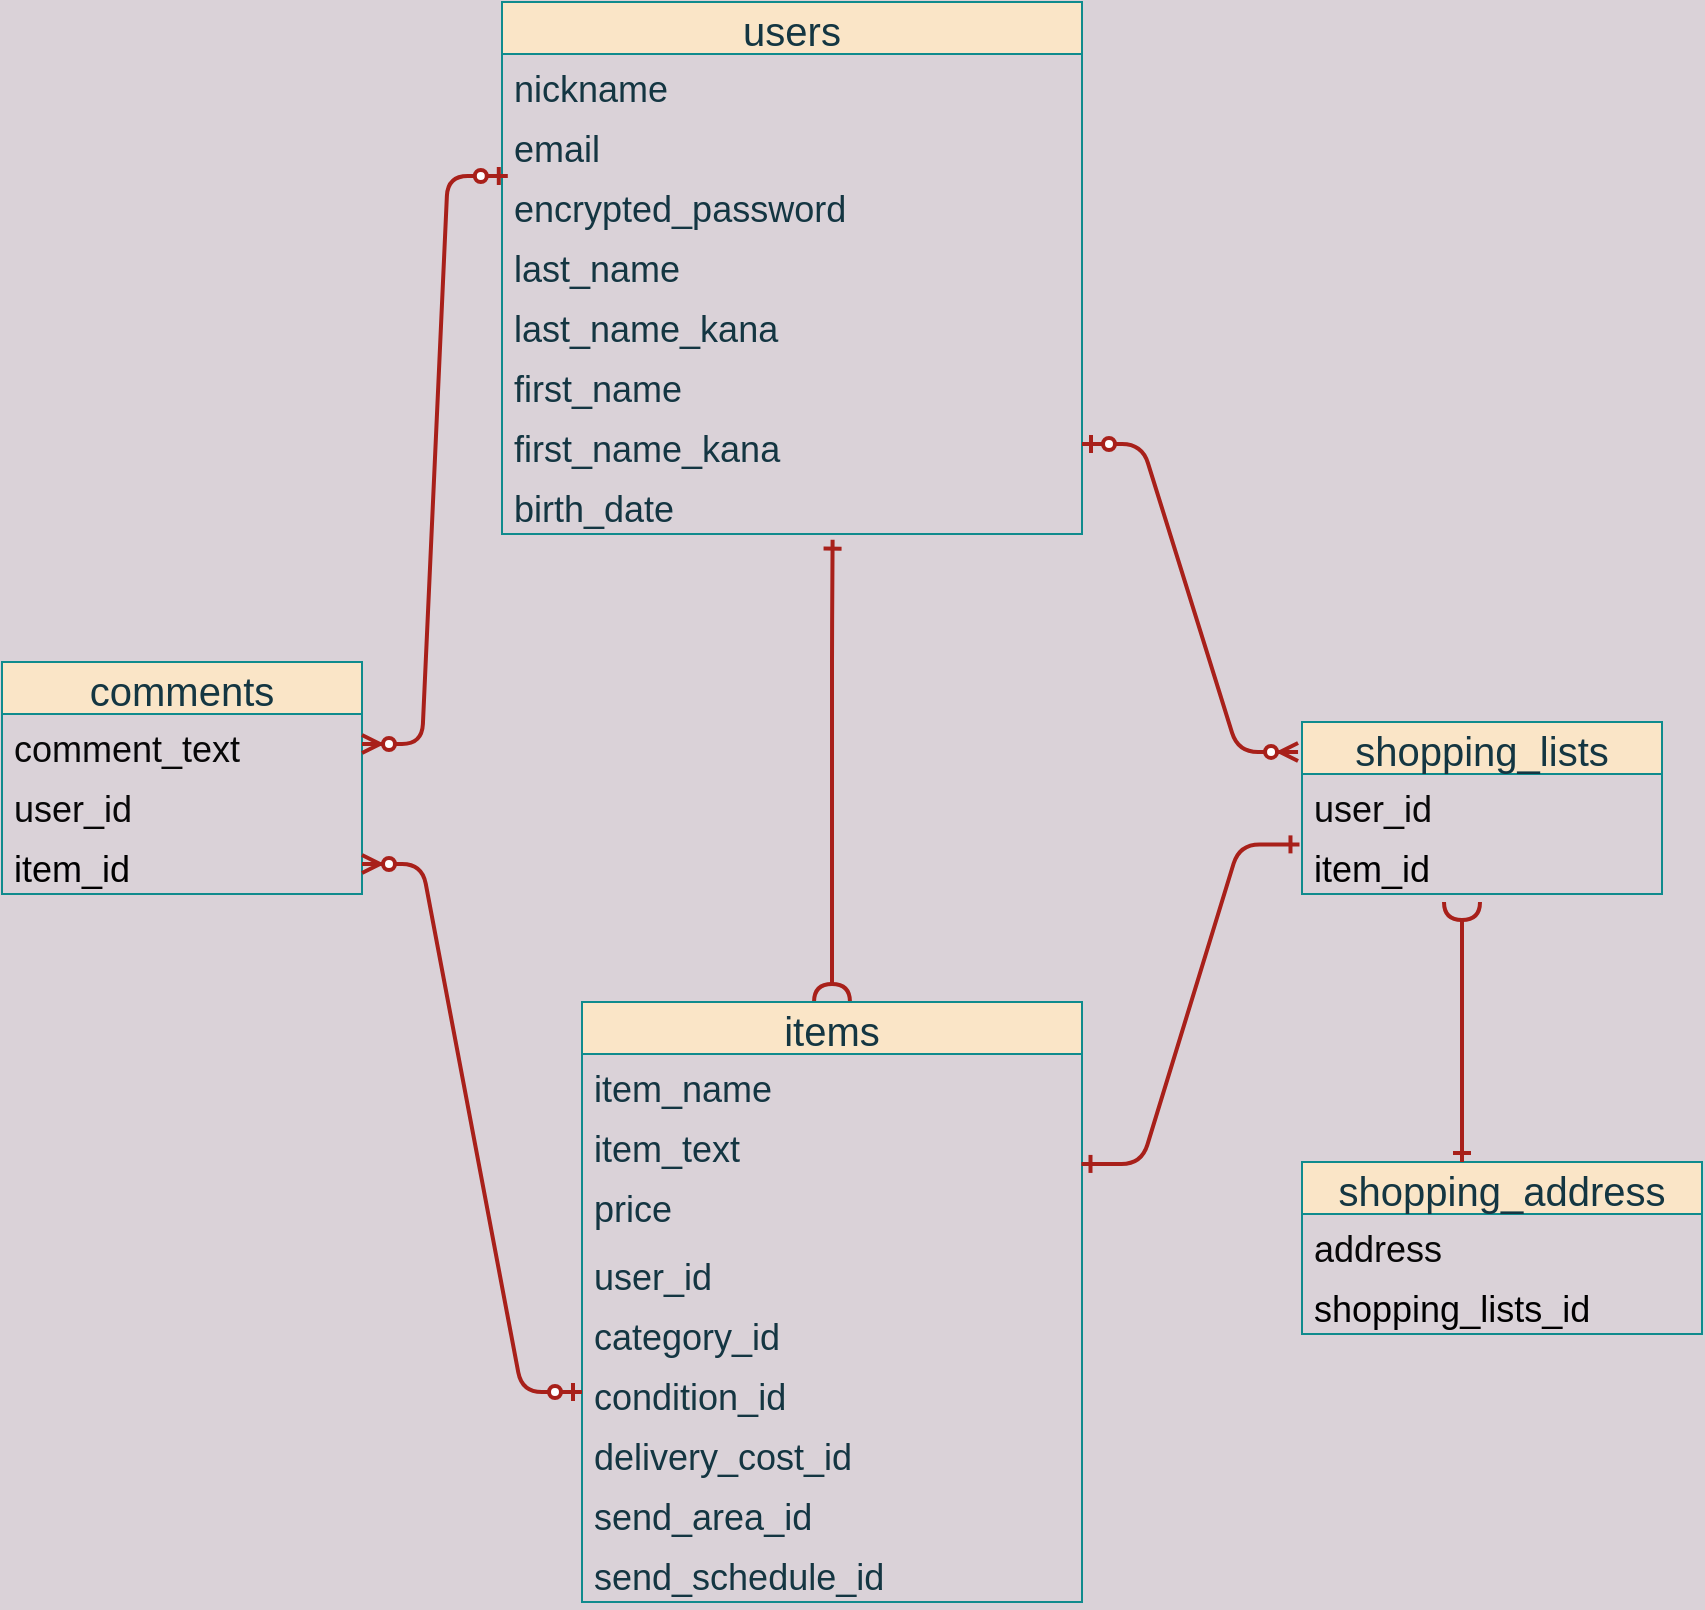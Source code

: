 <mxfile>
    <diagram id="GMLkdQR2ihGg5JDjmNVC" name="ページ1">
        <mxGraphModel dx="1056" dy="800" grid="1" gridSize="10" guides="1" tooltips="1" connect="1" arrows="1" fold="1" page="1" pageScale="1" pageWidth="827" pageHeight="1169" background="#DAD2D8" math="0" shadow="0">
            <root>
                <mxCell id="0"/>
                <mxCell id="1" parent="0"/>
                <mxCell id="2" value="users" style="swimlane;fontStyle=0;childLayout=stackLayout;horizontal=1;startSize=26;horizontalStack=0;resizeParent=1;resizeParentMax=0;resizeLast=0;collapsible=1;marginBottom=0;align=center;fontSize=20;fillColor=#FAE5C7;strokeColor=#0F8B8D;fontColor=#143642;" vertex="1" parent="1">
                    <mxGeometry x="320" y="30" width="290" height="266" as="geometry"/>
                </mxCell>
                <mxCell id="3" value="nickname    &#10;" style="text;strokeColor=none;fillColor=none;spacingLeft=4;spacingRight=4;overflow=hidden;rotatable=0;points=[[0,0.5],[1,0.5]];portConstraint=eastwest;fontSize=18;fontColor=#143642;" vertex="1" parent="2">
                    <mxGeometry y="26" width="290" height="30" as="geometry"/>
                </mxCell>
                <mxCell id="72" value="email" style="text;strokeColor=none;fillColor=none;spacingLeft=4;spacingRight=4;overflow=hidden;rotatable=0;points=[[0,0.5],[1,0.5]];portConstraint=eastwest;fontSize=18;fontColor=#143642;" vertex="1" parent="2">
                    <mxGeometry y="56" width="290" height="30" as="geometry"/>
                </mxCell>
                <mxCell id="70" value="encrypted_password" style="text;strokeColor=none;fillColor=none;spacingLeft=4;spacingRight=4;overflow=hidden;rotatable=0;points=[[0,0.5],[1,0.5]];portConstraint=eastwest;fontSize=18;fontColor=#143642;" vertex="1" parent="2">
                    <mxGeometry y="86" width="290" height="30" as="geometry"/>
                </mxCell>
                <mxCell id="69" value="last_name" style="text;strokeColor=none;fillColor=none;spacingLeft=4;spacingRight=4;overflow=hidden;rotatable=0;points=[[0,0.5],[1,0.5]];portConstraint=eastwest;fontSize=18;fontColor=#143642;" vertex="1" parent="2">
                    <mxGeometry y="116" width="290" height="30" as="geometry"/>
                </mxCell>
                <mxCell id="68" value="last_name_kana " style="text;strokeColor=none;fillColor=none;spacingLeft=4;spacingRight=4;overflow=hidden;rotatable=0;points=[[0,0.5],[1,0.5]];portConstraint=eastwest;fontSize=18;fontColor=#143642;" vertex="1" parent="2">
                    <mxGeometry y="146" width="290" height="30" as="geometry"/>
                </mxCell>
                <mxCell id="67" value="first_name" style="text;strokeColor=none;fillColor=none;spacingLeft=4;spacingRight=4;overflow=hidden;rotatable=0;points=[[0,0.5],[1,0.5]];portConstraint=eastwest;fontSize=18;fontColor=#143642;" vertex="1" parent="2">
                    <mxGeometry y="176" width="290" height="30" as="geometry"/>
                </mxCell>
                <mxCell id="4" value="first_name_kana" style="text;strokeColor=none;fillColor=none;spacingLeft=4;spacingRight=4;overflow=hidden;rotatable=0;points=[[0,0.5],[1,0.5]];portConstraint=eastwest;fontSize=18;fontColor=#143642;" vertex="1" parent="2">
                    <mxGeometry y="206" width="290" height="30" as="geometry"/>
                </mxCell>
                <mxCell id="66" value="birth_date" style="text;strokeColor=none;fillColor=none;spacingLeft=4;spacingRight=4;overflow=hidden;rotatable=0;points=[[0,0.5],[1,0.5]];portConstraint=eastwest;fontSize=18;fontColor=#143642;" vertex="1" parent="2">
                    <mxGeometry y="236" width="290" height="30" as="geometry"/>
                </mxCell>
                <mxCell id="56" style="edgeStyle=orthogonalEdgeStyle;curved=0;rounded=1;sketch=0;orthogonalLoop=1;jettySize=auto;html=1;exitX=0.5;exitY=0;exitDx=0;exitDy=0;fontSize=18;fontColor=#000000;startArrow=halfCircle;startFill=0;endArrow=ERone;endFill=0;strokeColor=#A8201A;strokeWidth=2;fillColor=#FAE5C7;entryX=0.57;entryY=1.094;entryDx=0;entryDy=0;entryPerimeter=0;" edge="1" parent="1" source="6" target="66">
                    <mxGeometry relative="1" as="geometry">
                        <mxPoint x="485.01" y="328.01" as="targetPoint"/>
                        <Array as="points">
                            <mxPoint x="485" y="350"/>
                            <mxPoint x="485" y="350"/>
                        </Array>
                    </mxGeometry>
                </mxCell>
                <mxCell id="6" value="items" style="swimlane;fontStyle=0;childLayout=stackLayout;horizontal=1;startSize=26;horizontalStack=0;resizeParent=1;resizeParentMax=0;resizeLast=0;collapsible=1;marginBottom=0;align=center;fontSize=20;fillColor=#FAE5C7;strokeColor=#0F8B8D;fontColor=#143642;" vertex="1" parent="1">
                    <mxGeometry x="360" y="530" width="250" height="300" as="geometry"/>
                </mxCell>
                <mxCell id="7" value="item_name" style="text;strokeColor=none;fillColor=none;spacingLeft=4;spacingRight=4;overflow=hidden;rotatable=0;points=[[0,0.5],[1,0.5]];portConstraint=eastwest;fontSize=18;fontColor=#143642;" vertex="1" parent="6">
                    <mxGeometry y="26" width="250" height="30" as="geometry"/>
                </mxCell>
                <mxCell id="8" value="item_text" style="text;strokeColor=none;fillColor=none;spacingLeft=4;spacingRight=4;overflow=hidden;rotatable=0;points=[[0,0.5],[1,0.5]];portConstraint=eastwest;fontSize=18;fontColor=#143642;" vertex="1" parent="6">
                    <mxGeometry y="56" width="250" height="30" as="geometry"/>
                </mxCell>
                <mxCell id="9" value="price" style="text;strokeColor=none;fillColor=none;spacingLeft=4;spacingRight=4;overflow=hidden;rotatable=0;points=[[0,0.5],[1,0.5]];portConstraint=eastwest;fontSize=18;fontColor=#143642;" vertex="1" parent="6">
                    <mxGeometry y="86" width="250" height="34" as="geometry"/>
                </mxCell>
                <mxCell id="13" value="user_id" style="text;strokeColor=none;fillColor=none;spacingLeft=4;spacingRight=4;overflow=hidden;rotatable=0;points=[[0,0.5],[1,0.5]];portConstraint=eastwest;fontSize=18;fontColor=#143642;" vertex="1" parent="6">
                    <mxGeometry y="120" width="250" height="30" as="geometry"/>
                </mxCell>
                <mxCell id="12" value="category_id" style="text;strokeColor=none;fillColor=none;spacingLeft=4;spacingRight=4;overflow=hidden;rotatable=0;points=[[0,0.5],[1,0.5]];portConstraint=eastwest;fontSize=18;fontColor=#143642;" vertex="1" parent="6">
                    <mxGeometry y="150" width="250" height="30" as="geometry"/>
                </mxCell>
                <mxCell id="14" value="condition_id " style="text;strokeColor=none;fillColor=none;spacingLeft=4;spacingRight=4;overflow=hidden;rotatable=0;points=[[0,0.5],[1,0.5]];portConstraint=eastwest;fontSize=18;fontColor=#143642;" vertex="1" parent="6">
                    <mxGeometry y="180" width="250" height="30" as="geometry"/>
                </mxCell>
                <mxCell id="15" value="delivery_cost_id " style="text;strokeColor=none;fillColor=none;spacingLeft=4;spacingRight=4;overflow=hidden;rotatable=0;points=[[0,0.5],[1,0.5]];portConstraint=eastwest;fontSize=18;fontColor=#143642;" vertex="1" parent="6">
                    <mxGeometry y="210" width="250" height="30" as="geometry"/>
                </mxCell>
                <mxCell id="88" value="send_area_id " style="text;strokeColor=none;fillColor=none;spacingLeft=4;spacingRight=4;overflow=hidden;rotatable=0;points=[[0,0.5],[1,0.5]];portConstraint=eastwest;fontSize=18;fontColor=#143642;" vertex="1" parent="6">
                    <mxGeometry y="240" width="250" height="30" as="geometry"/>
                </mxCell>
                <mxCell id="18" value="send_schedule_id" style="text;strokeColor=none;fillColor=none;spacingLeft=4;spacingRight=4;overflow=hidden;rotatable=0;points=[[0,0.5],[1,0.5]];portConstraint=eastwest;fontSize=18;fontColor=#143642;" vertex="1" parent="6">
                    <mxGeometry y="270" width="250" height="30" as="geometry"/>
                </mxCell>
                <mxCell id="21" value="shopping_lists" style="swimlane;fontStyle=0;childLayout=stackLayout;horizontal=1;startSize=26;horizontalStack=0;resizeParent=1;resizeParentMax=0;resizeLast=0;collapsible=1;marginBottom=0;align=center;fontSize=20;rounded=0;sketch=0;fontColor=#143642;strokeColor=#0F8B8D;fillColor=#FAE5C7;" vertex="1" parent="1">
                    <mxGeometry x="720" y="390" width="180" height="86" as="geometry"/>
                </mxCell>
                <mxCell id="22" value="user_id" style="text;strokeColor=none;fillColor=none;spacingLeft=4;spacingRight=4;overflow=hidden;rotatable=0;points=[[0,0.5],[1,0.5]];portConstraint=eastwest;fontSize=18;fontColor=#080808;" vertex="1" parent="21">
                    <mxGeometry y="26" width="180" height="30" as="geometry"/>
                </mxCell>
                <mxCell id="24" value="item_id" style="text;strokeColor=none;fillColor=none;spacingLeft=4;spacingRight=4;overflow=hidden;rotatable=0;points=[[0,0.5],[1,0.5]];portConstraint=eastwest;fontSize=18;fontColor=#000000;" vertex="1" parent="21">
                    <mxGeometry y="56" width="180" height="30" as="geometry"/>
                </mxCell>
                <mxCell id="25" value="shopping_address" style="swimlane;fontStyle=0;childLayout=stackLayout;horizontal=1;startSize=26;horizontalStack=0;resizeParent=1;resizeParentMax=0;resizeLast=0;collapsible=1;marginBottom=0;align=center;fontSize=20;rounded=0;sketch=0;fontColor=#143642;strokeColor=#0F8B8D;fillColor=#FAE5C7;" vertex="1" parent="1">
                    <mxGeometry x="720" y="610" width="200" height="86" as="geometry"/>
                </mxCell>
                <mxCell id="26" value="address" style="text;strokeColor=none;fillColor=none;spacingLeft=4;spacingRight=4;overflow=hidden;rotatable=0;points=[[0,0.5],[1,0.5]];portConstraint=eastwest;fontSize=18;fontColor=#080808;" vertex="1" parent="25">
                    <mxGeometry y="26" width="200" height="30" as="geometry"/>
                </mxCell>
                <mxCell id="27" value="shopping_lists_id" style="text;strokeColor=none;fillColor=none;spacingLeft=4;spacingRight=4;overflow=hidden;rotatable=0;points=[[0,0.5],[1,0.5]];portConstraint=eastwest;fontSize=18;fontColor=#000000;" vertex="1" parent="25">
                    <mxGeometry y="56" width="200" height="30" as="geometry"/>
                </mxCell>
                <mxCell id="59" value="" style="edgeStyle=entityRelationEdgeStyle;fontSize=12;html=1;endArrow=ERzeroToMany;startArrow=ERzeroToOne;fontColor=#000000;strokeColor=#A8201A;strokeWidth=2;fillColor=#FAE5C7;exitX=1;exitY=0.5;exitDx=0;exitDy=0;entryX=-0.011;entryY=0.174;entryDx=0;entryDy=0;entryPerimeter=0;" edge="1" parent="1" source="4" target="21">
                    <mxGeometry width="100" height="100" relative="1" as="geometry">
                        <mxPoint x="360" y="410" as="sourcePoint"/>
                        <mxPoint x="460" y="310" as="targetPoint"/>
                    </mxGeometry>
                </mxCell>
                <mxCell id="60" value="" style="edgeStyle=entityRelationEdgeStyle;fontSize=12;html=1;endArrow=ERone;startArrow=ERone;fontColor=#000000;strokeColor=#A8201A;strokeWidth=2;fillColor=#FAE5C7;exitX=0.999;exitY=0.832;exitDx=0;exitDy=0;exitPerimeter=0;endFill=0;startFill=0;entryX=-0.007;entryY=0.173;entryDx=0;entryDy=0;entryPerimeter=0;" edge="1" parent="1" source="8" target="24">
                    <mxGeometry width="100" height="100" relative="1" as="geometry">
                        <mxPoint x="293" y="331" as="sourcePoint"/>
                        <mxPoint x="350" y="331" as="targetPoint"/>
                    </mxGeometry>
                </mxCell>
                <mxCell id="79" value="comments" style="swimlane;fontStyle=0;childLayout=stackLayout;horizontal=1;startSize=26;horizontalStack=0;resizeParent=1;resizeParentMax=0;resizeLast=0;collapsible=1;marginBottom=0;align=center;fontSize=20;rounded=0;sketch=0;fontColor=#143642;strokeColor=#0F8B8D;fillColor=#FAE5C7;" vertex="1" parent="1">
                    <mxGeometry x="70" y="360" width="180" height="116" as="geometry"/>
                </mxCell>
                <mxCell id="82" value="comment_text" style="text;strokeColor=none;fillColor=none;spacingLeft=4;spacingRight=4;overflow=hidden;rotatable=0;points=[[0,0.5],[1,0.5]];portConstraint=eastwest;fontSize=18;fontColor=#080808;" vertex="1" parent="79">
                    <mxGeometry y="26" width="180" height="30" as="geometry"/>
                </mxCell>
                <mxCell id="80" value="user_id" style="text;strokeColor=none;fillColor=none;spacingLeft=4;spacingRight=4;overflow=hidden;rotatable=0;points=[[0,0.5],[1,0.5]];portConstraint=eastwest;fontSize=18;fontColor=#080808;" vertex="1" parent="79">
                    <mxGeometry y="56" width="180" height="30" as="geometry"/>
                </mxCell>
                <mxCell id="81" value="item_id" style="text;strokeColor=none;fillColor=none;spacingLeft=4;spacingRight=4;overflow=hidden;rotatable=0;points=[[0,0.5],[1,0.5]];portConstraint=eastwest;fontSize=18;fontColor=#000000;" vertex="1" parent="79">
                    <mxGeometry y="86" width="180" height="30" as="geometry"/>
                </mxCell>
                <mxCell id="83" style="edgeStyle=orthogonalEdgeStyle;curved=0;rounded=1;sketch=0;orthogonalLoop=1;jettySize=auto;html=1;fontSize=18;fontColor=#000000;startArrow=halfCircle;startFill=0;endArrow=ERone;endFill=0;strokeColor=#A8201A;strokeWidth=2;fillColor=#FAE5C7;" edge="1" parent="1">
                    <mxGeometry relative="1" as="geometry">
                        <mxPoint x="800" y="610" as="targetPoint"/>
                        <mxPoint x="800" y="480" as="sourcePoint"/>
                        <Array as="points">
                            <mxPoint x="800" y="530"/>
                            <mxPoint x="800" y="530"/>
                        </Array>
                    </mxGeometry>
                </mxCell>
                <mxCell id="86" value="" style="edgeStyle=entityRelationEdgeStyle;fontSize=12;html=1;endArrow=ERzeroToMany;startArrow=ERzeroToOne;fontColor=#000000;strokeColor=#A8201A;strokeWidth=2;fillColor=#FAE5C7;exitX=0.01;exitY=0.033;exitDx=0;exitDy=0;exitPerimeter=0;entryX=1;entryY=0.5;entryDx=0;entryDy=0;" edge="1" parent="1" source="70" target="82">
                    <mxGeometry width="100" height="100" relative="1" as="geometry">
                        <mxPoint x="258.02" y="183.964" as="sourcePoint"/>
                        <mxPoint x="220" y="370" as="targetPoint"/>
                    </mxGeometry>
                </mxCell>
                <mxCell id="87" value="" style="edgeStyle=entityRelationEdgeStyle;fontSize=12;html=1;endArrow=ERzeroToMany;startArrow=ERzeroToOne;fontColor=#000000;strokeColor=#A8201A;strokeWidth=2;fillColor=#FAE5C7;exitX=0;exitY=0.5;exitDx=0;exitDy=0;entryX=1;entryY=0.5;entryDx=0;entryDy=0;" edge="1" parent="1" source="14" target="81">
                    <mxGeometry width="100" height="100" relative="1" as="geometry">
                        <mxPoint x="332.9" y="170" as="sourcePoint"/>
                        <mxPoint x="260.0" y="424.01" as="targetPoint"/>
                    </mxGeometry>
                </mxCell>
            </root>
        </mxGraphModel>
    </diagram>
</mxfile>